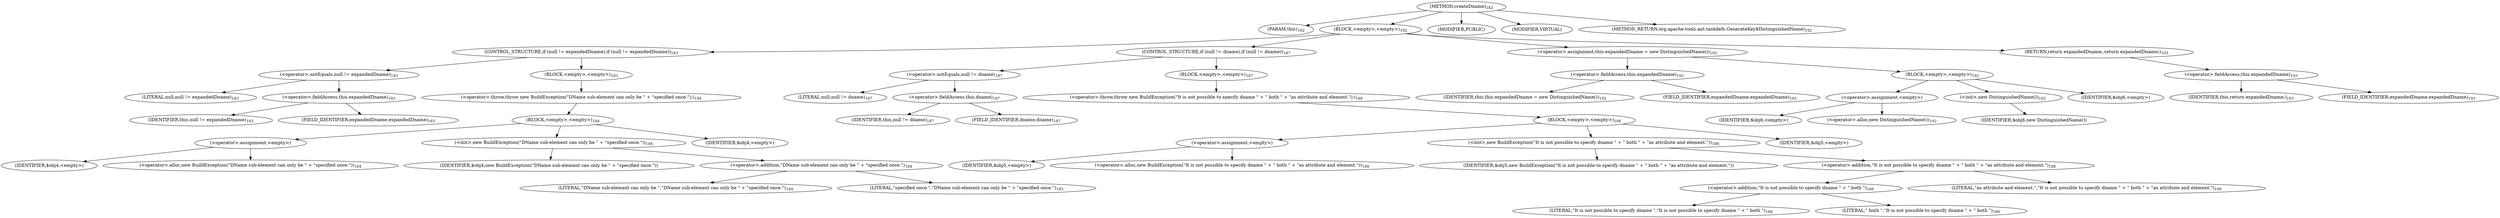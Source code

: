 digraph "createDname" {  
"343" [label = <(METHOD,createDname)<SUB>182</SUB>> ]
"344" [label = <(PARAM,this)<SUB>182</SUB>> ]
"345" [label = <(BLOCK,&lt;empty&gt;,&lt;empty&gt;)<SUB>182</SUB>> ]
"346" [label = <(CONTROL_STRUCTURE,if (null != expandedDname),if (null != expandedDname))<SUB>183</SUB>> ]
"347" [label = <(&lt;operator&gt;.notEquals,null != expandedDname)<SUB>183</SUB>> ]
"348" [label = <(LITERAL,null,null != expandedDname)<SUB>183</SUB>> ]
"349" [label = <(&lt;operator&gt;.fieldAccess,this.expandedDname)<SUB>183</SUB>> ]
"350" [label = <(IDENTIFIER,this,null != expandedDname)<SUB>183</SUB>> ]
"351" [label = <(FIELD_IDENTIFIER,expandedDname,expandedDname)<SUB>183</SUB>> ]
"352" [label = <(BLOCK,&lt;empty&gt;,&lt;empty&gt;)<SUB>183</SUB>> ]
"353" [label = <(&lt;operator&gt;.throw,throw new BuildException(&quot;DName sub-element can only be &quot; + &quot;specified once.&quot;);)<SUB>184</SUB>> ]
"354" [label = <(BLOCK,&lt;empty&gt;,&lt;empty&gt;)<SUB>184</SUB>> ]
"355" [label = <(&lt;operator&gt;.assignment,&lt;empty&gt;)> ]
"356" [label = <(IDENTIFIER,$obj4,&lt;empty&gt;)> ]
"357" [label = <(&lt;operator&gt;.alloc,new BuildException(&quot;DName sub-element can only be &quot; + &quot;specified once.&quot;))<SUB>184</SUB>> ]
"358" [label = <(&lt;init&gt;,new BuildException(&quot;DName sub-element can only be &quot; + &quot;specified once.&quot;))<SUB>184</SUB>> ]
"359" [label = <(IDENTIFIER,$obj4,new BuildException(&quot;DName sub-element can only be &quot; + &quot;specified once.&quot;))> ]
"360" [label = <(&lt;operator&gt;.addition,&quot;DName sub-element can only be &quot; + &quot;specified once.&quot;)<SUB>184</SUB>> ]
"361" [label = <(LITERAL,&quot;DName sub-element can only be &quot;,&quot;DName sub-element can only be &quot; + &quot;specified once.&quot;)<SUB>184</SUB>> ]
"362" [label = <(LITERAL,&quot;specified once.&quot;,&quot;DName sub-element can only be &quot; + &quot;specified once.&quot;)<SUB>185</SUB>> ]
"363" [label = <(IDENTIFIER,$obj4,&lt;empty&gt;)> ]
"364" [label = <(CONTROL_STRUCTURE,if (null != dname),if (null != dname))<SUB>187</SUB>> ]
"365" [label = <(&lt;operator&gt;.notEquals,null != dname)<SUB>187</SUB>> ]
"366" [label = <(LITERAL,null,null != dname)<SUB>187</SUB>> ]
"367" [label = <(&lt;operator&gt;.fieldAccess,this.dname)<SUB>187</SUB>> ]
"368" [label = <(IDENTIFIER,this,null != dname)<SUB>187</SUB>> ]
"369" [label = <(FIELD_IDENTIFIER,dname,dname)<SUB>187</SUB>> ]
"370" [label = <(BLOCK,&lt;empty&gt;,&lt;empty&gt;)<SUB>187</SUB>> ]
"371" [label = <(&lt;operator&gt;.throw,throw new BuildException(&quot;It is not possible to specify dname &quot; + &quot; both &quot; + &quot;as attribute and element.&quot;);)<SUB>188</SUB>> ]
"372" [label = <(BLOCK,&lt;empty&gt;,&lt;empty&gt;)<SUB>188</SUB>> ]
"373" [label = <(&lt;operator&gt;.assignment,&lt;empty&gt;)> ]
"374" [label = <(IDENTIFIER,$obj5,&lt;empty&gt;)> ]
"375" [label = <(&lt;operator&gt;.alloc,new BuildException(&quot;It is not possible to specify dname &quot; + &quot; both &quot; + &quot;as attribute and element.&quot;))<SUB>188</SUB>> ]
"376" [label = <(&lt;init&gt;,new BuildException(&quot;It is not possible to specify dname &quot; + &quot; both &quot; + &quot;as attribute and element.&quot;))<SUB>188</SUB>> ]
"377" [label = <(IDENTIFIER,$obj5,new BuildException(&quot;It is not possible to specify dname &quot; + &quot; both &quot; + &quot;as attribute and element.&quot;))> ]
"378" [label = <(&lt;operator&gt;.addition,&quot;It is not possible to specify dname &quot; + &quot; both &quot; + &quot;as attribute and element.&quot;)<SUB>188</SUB>> ]
"379" [label = <(&lt;operator&gt;.addition,&quot;It is not possible to specify dname &quot; + &quot; both &quot;)<SUB>188</SUB>> ]
"380" [label = <(LITERAL,&quot;It is not possible to specify dname &quot;,&quot;It is not possible to specify dname &quot; + &quot; both &quot;)<SUB>188</SUB>> ]
"381" [label = <(LITERAL,&quot; both &quot;,&quot;It is not possible to specify dname &quot; + &quot; both &quot;)<SUB>189</SUB>> ]
"382" [label = <(LITERAL,&quot;as attribute and element.&quot;,&quot;It is not possible to specify dname &quot; + &quot; both &quot; + &quot;as attribute and element.&quot;)<SUB>190</SUB>> ]
"383" [label = <(IDENTIFIER,$obj5,&lt;empty&gt;)> ]
"384" [label = <(&lt;operator&gt;.assignment,this.expandedDname = new DistinguishedName())<SUB>192</SUB>> ]
"385" [label = <(&lt;operator&gt;.fieldAccess,this.expandedDname)<SUB>192</SUB>> ]
"386" [label = <(IDENTIFIER,this,this.expandedDname = new DistinguishedName())<SUB>192</SUB>> ]
"387" [label = <(FIELD_IDENTIFIER,expandedDname,expandedDname)<SUB>192</SUB>> ]
"388" [label = <(BLOCK,&lt;empty&gt;,&lt;empty&gt;)<SUB>192</SUB>> ]
"389" [label = <(&lt;operator&gt;.assignment,&lt;empty&gt;)> ]
"390" [label = <(IDENTIFIER,$obj6,&lt;empty&gt;)> ]
"391" [label = <(&lt;operator&gt;.alloc,new DistinguishedName())<SUB>192</SUB>> ]
"392" [label = <(&lt;init&gt;,new DistinguishedName())<SUB>192</SUB>> ]
"393" [label = <(IDENTIFIER,$obj6,new DistinguishedName())> ]
"394" [label = <(IDENTIFIER,$obj6,&lt;empty&gt;)> ]
"395" [label = <(RETURN,return expandedDname;,return expandedDname;)<SUB>193</SUB>> ]
"396" [label = <(&lt;operator&gt;.fieldAccess,this.expandedDname)<SUB>193</SUB>> ]
"397" [label = <(IDENTIFIER,this,return expandedDname;)<SUB>193</SUB>> ]
"398" [label = <(FIELD_IDENTIFIER,expandedDname,expandedDname)<SUB>193</SUB>> ]
"399" [label = <(MODIFIER,PUBLIC)> ]
"400" [label = <(MODIFIER,VIRTUAL)> ]
"401" [label = <(METHOD_RETURN,org.apache.tools.ant.taskdefs.GenerateKey$DistinguishedName)<SUB>182</SUB>> ]
  "343" -> "344" 
  "343" -> "345" 
  "343" -> "399" 
  "343" -> "400" 
  "343" -> "401" 
  "345" -> "346" 
  "345" -> "364" 
  "345" -> "384" 
  "345" -> "395" 
  "346" -> "347" 
  "346" -> "352" 
  "347" -> "348" 
  "347" -> "349" 
  "349" -> "350" 
  "349" -> "351" 
  "352" -> "353" 
  "353" -> "354" 
  "354" -> "355" 
  "354" -> "358" 
  "354" -> "363" 
  "355" -> "356" 
  "355" -> "357" 
  "358" -> "359" 
  "358" -> "360" 
  "360" -> "361" 
  "360" -> "362" 
  "364" -> "365" 
  "364" -> "370" 
  "365" -> "366" 
  "365" -> "367" 
  "367" -> "368" 
  "367" -> "369" 
  "370" -> "371" 
  "371" -> "372" 
  "372" -> "373" 
  "372" -> "376" 
  "372" -> "383" 
  "373" -> "374" 
  "373" -> "375" 
  "376" -> "377" 
  "376" -> "378" 
  "378" -> "379" 
  "378" -> "382" 
  "379" -> "380" 
  "379" -> "381" 
  "384" -> "385" 
  "384" -> "388" 
  "385" -> "386" 
  "385" -> "387" 
  "388" -> "389" 
  "388" -> "392" 
  "388" -> "394" 
  "389" -> "390" 
  "389" -> "391" 
  "392" -> "393" 
  "395" -> "396" 
  "396" -> "397" 
  "396" -> "398" 
}
